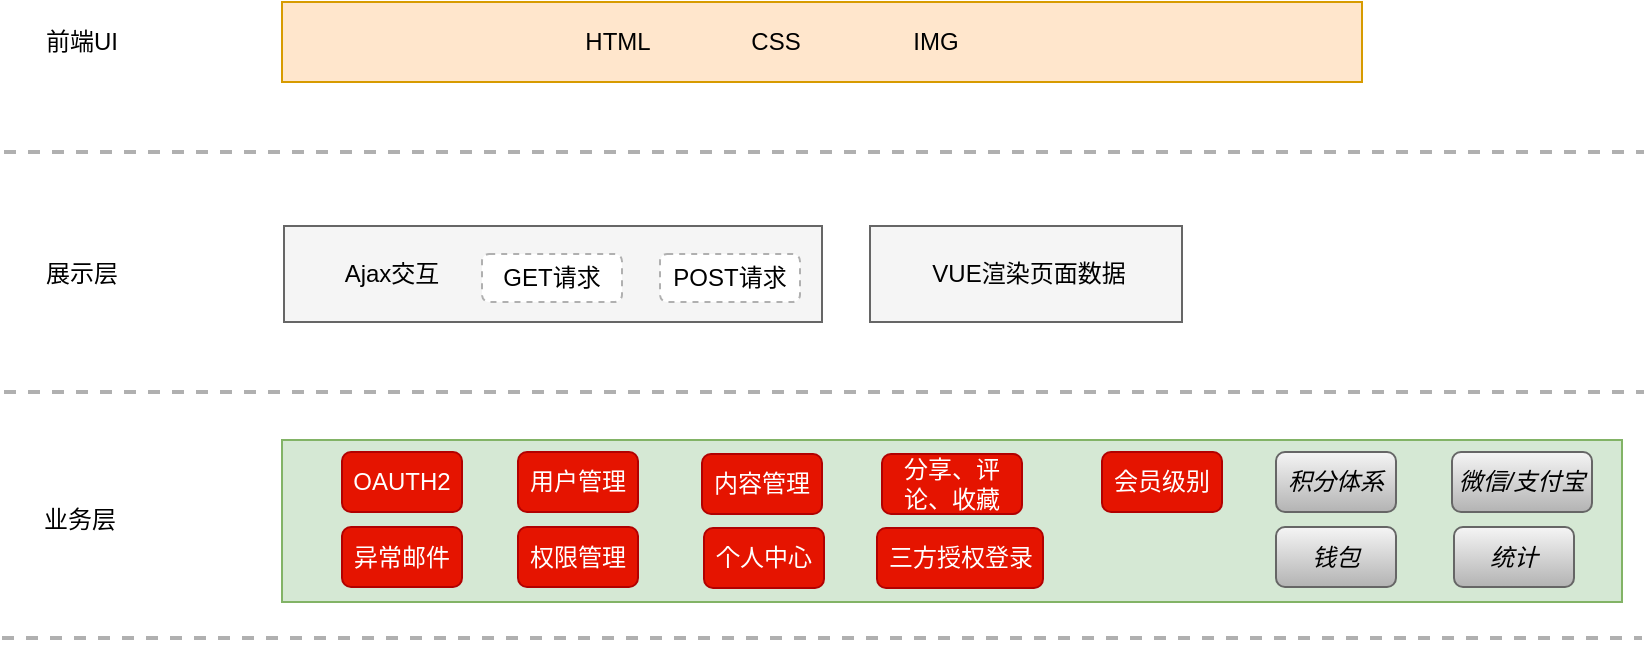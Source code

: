 <mxfile version="11.1.4" type="github"><diagram id="wEb1b6HXxsMHYV4dqPqa" name="Page-1"><mxGraphModel dx="1422" dy="764" grid="1" gridSize="10" guides="1" tooltips="1" connect="1" arrows="1" fold="1" page="1" pageScale="1" pageWidth="1169" pageHeight="1654" math="0" shadow="0"><root><mxCell id="0"/><mxCell id="1" parent="0"/><mxCell id="7lN_JRS0yC2XyBkx5bSR-20" value="" style="rounded=0;whiteSpace=wrap;html=1;fillColor=#f5f5f5;strokeColor=#666666;fontColor=#333333;" vertex="1" parent="1"><mxGeometry x="584" y="192" width="156" height="48" as="geometry"/></mxCell><mxCell id="7lN_JRS0yC2XyBkx5bSR-3" value="" style="rounded=0;whiteSpace=wrap;html=1;fillColor=#ffe6cc;strokeColor=#d79b00;" vertex="1" parent="1"><mxGeometry x="290" y="80" width="540" height="40" as="geometry"/></mxCell><mxCell id="7lN_JRS0yC2XyBkx5bSR-5" value="" style="line;strokeWidth=2;html=1;dashed=1;strokeColor=#B0B0B0;" vertex="1" parent="1"><mxGeometry x="151" y="150" width="820" height="10" as="geometry"/></mxCell><mxCell id="7lN_JRS0yC2XyBkx5bSR-6" value="前端UI" style="text;html=1;strokeColor=none;fillColor=none;align=center;verticalAlign=middle;whiteSpace=wrap;rounded=0;" vertex="1" parent="1"><mxGeometry x="170" y="90" width="40" height="20" as="geometry"/></mxCell><mxCell id="7lN_JRS0yC2XyBkx5bSR-7" value="HTML" style="text;html=1;strokeColor=none;fillColor=none;align=center;verticalAlign=middle;whiteSpace=wrap;rounded=0;" vertex="1" parent="1"><mxGeometry x="438" y="90" width="40" height="20" as="geometry"/></mxCell><mxCell id="7lN_JRS0yC2XyBkx5bSR-8" value="VUE渲染页面数据" style="text;html=1;strokeColor=none;fillColor=none;align=center;verticalAlign=middle;whiteSpace=wrap;rounded=0;" vertex="1" parent="1"><mxGeometry x="612" y="206" width="103" height="20" as="geometry"/></mxCell><mxCell id="7lN_JRS0yC2XyBkx5bSR-9" value="CSS" style="text;html=1;strokeColor=none;fillColor=none;align=center;verticalAlign=middle;whiteSpace=wrap;rounded=0;" vertex="1" parent="1"><mxGeometry x="517" y="90" width="40" height="20" as="geometry"/></mxCell><mxCell id="7lN_JRS0yC2XyBkx5bSR-10" value="IMG" style="text;html=1;strokeColor=none;fillColor=none;align=center;verticalAlign=middle;whiteSpace=wrap;rounded=0;" vertex="1" parent="1"><mxGeometry x="597" y="90" width="40" height="20" as="geometry"/></mxCell><mxCell id="7lN_JRS0yC2XyBkx5bSR-11" value="" style="rounded=0;whiteSpace=wrap;html=1;fillColor=#f5f5f5;strokeColor=#666666;fontColor=#333333;" vertex="1" parent="1"><mxGeometry x="291" y="192" width="269" height="48" as="geometry"/></mxCell><mxCell id="7lN_JRS0yC2XyBkx5bSR-12" value="" style="line;strokeWidth=2;html=1;dashed=1;strokeColor=#B0B0B0;" vertex="1" parent="1"><mxGeometry x="151" y="270" width="820" height="10" as="geometry"/></mxCell><mxCell id="7lN_JRS0yC2XyBkx5bSR-13" value="展示层" style="text;html=1;strokeColor=none;fillColor=none;align=center;verticalAlign=middle;whiteSpace=wrap;rounded=0;" vertex="1" parent="1"><mxGeometry x="170" y="206" width="40" height="20" as="geometry"/></mxCell><mxCell id="7lN_JRS0yC2XyBkx5bSR-18" value="Ajax交互" style="text;html=1;strokeColor=none;fillColor=none;align=center;verticalAlign=middle;whiteSpace=wrap;rounded=0;dashed=1;" vertex="1" parent="1"><mxGeometry x="320" y="206" width="50" height="20" as="geometry"/></mxCell><mxCell id="7lN_JRS0yC2XyBkx5bSR-21" value="GET请求" style="rounded=1;whiteSpace=wrap;html=1;dashed=1;strokeColor=#B0B0B0;" vertex="1" parent="1"><mxGeometry x="390" y="206" width="70" height="24" as="geometry"/></mxCell><mxCell id="7lN_JRS0yC2XyBkx5bSR-22" value="POST请求" style="rounded=1;whiteSpace=wrap;html=1;dashed=1;strokeColor=#B0B0B0;" vertex="1" parent="1"><mxGeometry x="479" y="206" width="70" height="24" as="geometry"/></mxCell><mxCell id="7lN_JRS0yC2XyBkx5bSR-27" value="" style="line;strokeWidth=2;html=1;dashed=1;strokeColor=#B0B0B0;" vertex="1" parent="1"><mxGeometry x="150" y="393" width="820" height="10" as="geometry"/></mxCell><mxCell id="7lN_JRS0yC2XyBkx5bSR-28" value="业务层" style="text;html=1;strokeColor=none;fillColor=none;align=center;verticalAlign=middle;whiteSpace=wrap;rounded=0;" vertex="1" parent="1"><mxGeometry x="169" y="329" width="40" height="20" as="geometry"/></mxCell><mxCell id="7lN_JRS0yC2XyBkx5bSR-32" value="" style="rounded=0;whiteSpace=wrap;html=1;strokeColor=#82b366;fillColor=#d5e8d4;" vertex="1" parent="1"><mxGeometry x="290" y="299" width="670" height="81" as="geometry"/></mxCell><mxCell id="7lN_JRS0yC2XyBkx5bSR-33" value="OAUTH2" style="rounded=1;whiteSpace=wrap;html=1;strokeColor=#B20000;fillColor=#e51400;fontColor=#ffffff;" vertex="1" parent="1"><mxGeometry x="320" y="305" width="60" height="30" as="geometry"/></mxCell><mxCell id="7lN_JRS0yC2XyBkx5bSR-34" value="异常邮件" style="rounded=1;whiteSpace=wrap;html=1;strokeColor=#B20000;fillColor=#e51400;fontColor=#ffffff;" vertex="1" parent="1"><mxGeometry x="320" y="342.5" width="60" height="30" as="geometry"/></mxCell><mxCell id="7lN_JRS0yC2XyBkx5bSR-35" value="用户管理" style="rounded=1;whiteSpace=wrap;html=1;strokeColor=#B20000;fillColor=#e51400;fontColor=#ffffff;" vertex="1" parent="1"><mxGeometry x="408" y="305" width="60" height="30" as="geometry"/></mxCell><mxCell id="7lN_JRS0yC2XyBkx5bSR-36" value="权限管理" style="rounded=1;whiteSpace=wrap;html=1;strokeColor=#B20000;fillColor=#e51400;fontColor=#ffffff;" vertex="1" parent="1"><mxGeometry x="408" y="342.5" width="60" height="30" as="geometry"/></mxCell><mxCell id="7lN_JRS0yC2XyBkx5bSR-40" value="内容管理" style="rounded=1;whiteSpace=wrap;html=1;strokeColor=#B20000;fillColor=#e51400;fontColor=#ffffff;" vertex="1" parent="1"><mxGeometry x="500" y="306" width="60" height="30" as="geometry"/></mxCell><mxCell id="7lN_JRS0yC2XyBkx5bSR-41" value="统计" style="rounded=1;whiteSpace=wrap;html=1;strokeColor=#666666;fillColor=#f5f5f5;fontStyle=2;gradientColor=#b3b3b3;" vertex="1" parent="1"><mxGeometry x="876" y="342.5" width="60" height="30" as="geometry"/></mxCell><mxCell id="7lN_JRS0yC2XyBkx5bSR-42" value="积分体系" style="rounded=1;whiteSpace=wrap;html=1;strokeColor=#666666;fillColor=#f5f5f5;fontStyle=2;gradientColor=#b3b3b3;" vertex="1" parent="1"><mxGeometry x="787" y="305" width="60" height="30" as="geometry"/></mxCell><mxCell id="7lN_JRS0yC2XyBkx5bSR-43" value="会员级别" style="rounded=1;whiteSpace=wrap;html=1;strokeColor=#B20000;fillColor=#e51400;fontColor=#ffffff;" vertex="1" parent="1"><mxGeometry x="700" y="305" width="60" height="30" as="geometry"/></mxCell><mxCell id="7lN_JRS0yC2XyBkx5bSR-44" value="个人中心" style="rounded=1;whiteSpace=wrap;html=1;strokeColor=#B20000;fillColor=#e51400;fontColor=#ffffff;" vertex="1" parent="1"><mxGeometry x="501" y="343" width="60" height="30" as="geometry"/></mxCell><mxCell id="7lN_JRS0yC2XyBkx5bSR-45" value="钱包" style="rounded=1;whiteSpace=wrap;html=1;strokeColor=#666666;fillColor=#f5f5f5;fontStyle=2;gradientColor=#b3b3b3;" vertex="1" parent="1"><mxGeometry x="787" y="342.5" width="60" height="30" as="geometry"/></mxCell><mxCell id="7lN_JRS0yC2XyBkx5bSR-46" value="微信/支付宝" style="rounded=1;whiteSpace=wrap;html=1;strokeColor=#666666;fillColor=#f5f5f5;fontStyle=2;gradientColor=#b3b3b3;" vertex="1" parent="1"><mxGeometry x="875" y="305" width="70" height="30" as="geometry"/></mxCell><mxCell id="7lN_JRS0yC2XyBkx5bSR-50" value="三方授权登录" style="rounded=1;whiteSpace=wrap;html=1;strokeColor=#B20000;fillColor=#e51400;fontColor=#ffffff;" vertex="1" parent="1"><mxGeometry x="587.5" y="343" width="83" height="30" as="geometry"/></mxCell><mxCell id="7lN_JRS0yC2XyBkx5bSR-51" value="分享、评论、收藏" style="rounded=1;whiteSpace=wrap;html=1;strokeColor=#B20000;fillColor=#e51400;fontColor=#ffffff;" vertex="1" parent="1"><mxGeometry x="590" y="306" width="70" height="30" as="geometry"/></mxCell></root></mxGraphModel></diagram></mxfile>